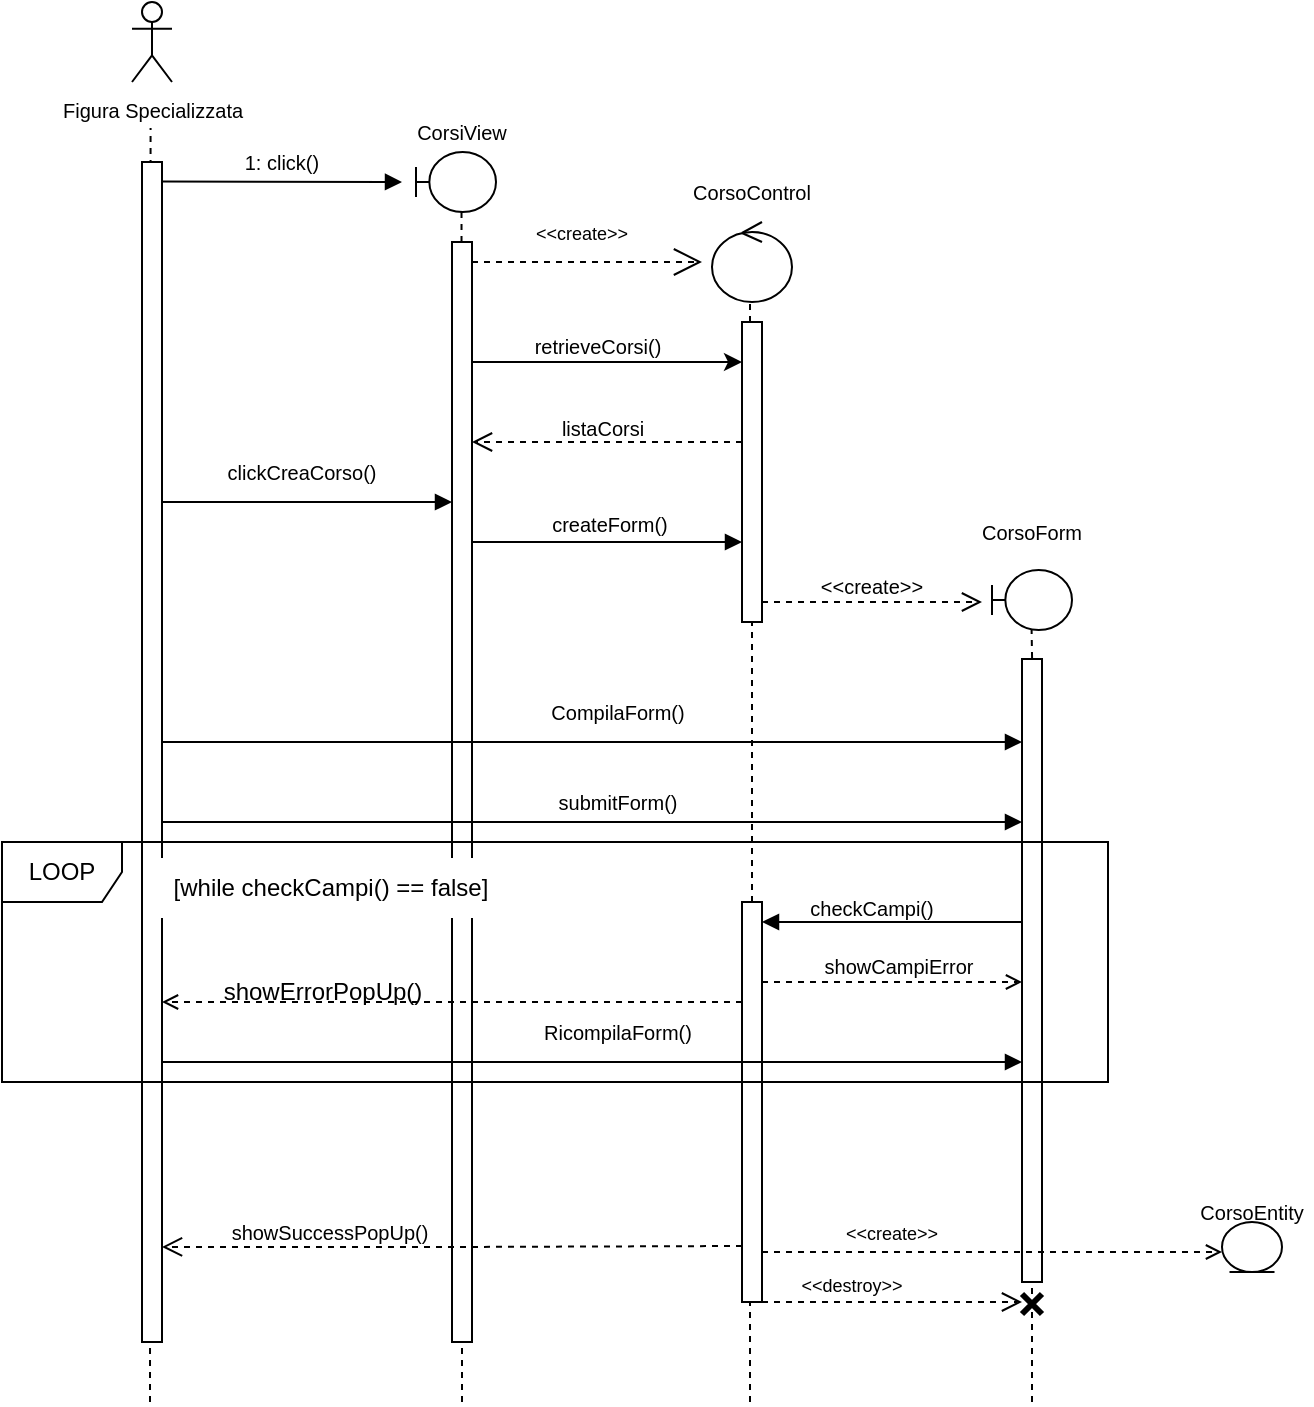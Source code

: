 <mxfile version="26.0.5" pages="2">
  <diagram name="Page-1" id="2YBvvXClWsGukQMizWep">
    <mxGraphModel grid="1" page="1" gridSize="10" guides="1" tooltips="1" connect="1" arrows="1" fold="1" pageScale="1" pageWidth="850" pageHeight="1100" math="0" shadow="0">
      <root>
        <mxCell id="0" />
        <mxCell id="1" parent="0" />
        <mxCell id="IaFqn547A3j9EhUmcXHH-1" value="&lt;font style=&quot;font-size: 10px;&quot;&gt;Figura &lt;font style=&quot;&quot;&gt;Specializzata&lt;/font&gt;&lt;/font&gt;" style="shape=umlActor;verticalLabelPosition=bottom;verticalAlign=top;html=1;outlineConnect=0;" vertex="1" parent="1">
          <mxGeometry x="115" y="90" width="20" height="40" as="geometry" />
        </mxCell>
        <mxCell id="IaFqn547A3j9EhUmcXHH-3" value="" style="endArrow=block;html=1;rounded=0;endFill=1;" edge="1" parent="1">
          <mxGeometry width="50" height="50" relative="1" as="geometry">
            <mxPoint x="130" y="179.76" as="sourcePoint" />
            <mxPoint x="250" y="180" as="targetPoint" />
          </mxGeometry>
        </mxCell>
        <mxCell id="IaFqn547A3j9EhUmcXHH-6" value="" style="shape=umlBoundary;whiteSpace=wrap;html=1;" vertex="1" parent="1">
          <mxGeometry x="257" y="165" width="40" height="30" as="geometry" />
        </mxCell>
        <mxCell id="IaFqn547A3j9EhUmcXHH-7" value="&lt;font style=&quot;font-size: 10px;&quot;&gt;CorsiView&lt;/font&gt;" style="text;html=1;align=center;verticalAlign=middle;whiteSpace=wrap;rounded=0;" vertex="1" parent="1">
          <mxGeometry x="250" y="140" width="60" height="30" as="geometry" />
        </mxCell>
        <mxCell id="IaFqn547A3j9EhUmcXHH-12" value="" style="ellipse;shape=umlControl;whiteSpace=wrap;html=1;" vertex="1" parent="1">
          <mxGeometry x="405" y="200" width="40" height="40" as="geometry" />
        </mxCell>
        <mxCell id="IaFqn547A3j9EhUmcXHH-14" value="&lt;font style=&quot;font-size: 9px;&quot;&gt;&amp;lt;&amp;lt;create&amp;gt;&amp;gt;&lt;/font&gt;" style="text;html=1;align=center;verticalAlign=middle;whiteSpace=wrap;rounded=0;" vertex="1" parent="1">
          <mxGeometry x="310" y="200" width="60" height="10" as="geometry" />
        </mxCell>
        <mxCell id="IaFqn547A3j9EhUmcXHH-15" value="&lt;font size=&quot;1&quot;&gt;CorsoControl&lt;/font&gt;" style="text;html=1;align=center;verticalAlign=middle;whiteSpace=wrap;rounded=0;" vertex="1" parent="1">
          <mxGeometry x="395" y="170" width="60" height="30" as="geometry" />
        </mxCell>
        <mxCell id="IaFqn547A3j9EhUmcXHH-37" value="" style="endArrow=none;dashed=1;html=1;rounded=0;" edge="1" parent="1" source="IaFqn547A3j9EhUmcXHH-38">
          <mxGeometry width="50" height="50" relative="1" as="geometry">
            <mxPoint x="280" y="470" as="sourcePoint" />
            <mxPoint x="279.76" y="195" as="targetPoint" />
          </mxGeometry>
        </mxCell>
        <mxCell id="IaFqn547A3j9EhUmcXHH-39" value="" style="endArrow=none;dashed=1;html=1;rounded=0;" edge="1" parent="1" target="IaFqn547A3j9EhUmcXHH-38">
          <mxGeometry width="50" height="50" relative="1" as="geometry">
            <mxPoint x="280" y="790" as="sourcePoint" />
            <mxPoint x="279.76" y="195" as="targetPoint" />
          </mxGeometry>
        </mxCell>
        <mxCell id="LgtshZkzq5ozZDB9ixVU-2" style="edgeStyle=orthogonalEdgeStyle;rounded=0;orthogonalLoop=1;jettySize=auto;html=1;curved=0;" edge="1" parent="1" source="IaFqn547A3j9EhUmcXHH-38" target="IaFqn547A3j9EhUmcXHH-44">
          <mxGeometry relative="1" as="geometry">
            <Array as="points">
              <mxPoint x="350" y="270" />
              <mxPoint x="350" y="270" />
            </Array>
          </mxGeometry>
        </mxCell>
        <mxCell id="IaFqn547A3j9EhUmcXHH-38" value="" style="html=1;points=[[0,0,0,0,5],[0,1,0,0,-5],[1,0,0,0,5],[1,1,0,0,-5]];perimeter=orthogonalPerimeter;outlineConnect=0;targetShapes=umlLifeline;portConstraint=eastwest;newEdgeStyle={&quot;curved&quot;:0,&quot;rounded&quot;:0};" vertex="1" parent="1">
          <mxGeometry x="275" y="210" width="10" height="550" as="geometry" />
        </mxCell>
        <mxCell id="IaFqn547A3j9EhUmcXHH-41" style="edgeStyle=orthogonalEdgeStyle;rounded=0;orthogonalLoop=1;jettySize=auto;html=1;curved=0;exitX=1;exitY=0;exitDx=0;exitDy=5;exitPerimeter=0;dashed=1;endArrow=open;endFill=0;endSize=12;" edge="1" parent="1">
          <mxGeometry relative="1" as="geometry">
            <mxPoint x="285" y="220" as="sourcePoint" />
            <mxPoint x="400" y="220" as="targetPoint" />
          </mxGeometry>
        </mxCell>
        <mxCell id="IaFqn547A3j9EhUmcXHH-43" value="" style="endArrow=none;dashed=1;html=1;rounded=0;" edge="1" parent="1" source="IaFqn547A3j9EhUmcXHH-44">
          <mxGeometry width="50" height="50" relative="1" as="geometry">
            <mxPoint x="424" y="420" as="sourcePoint" />
            <mxPoint x="424" y="240" as="targetPoint" />
          </mxGeometry>
        </mxCell>
        <mxCell id="IaFqn547A3j9EhUmcXHH-45" value="" style="endArrow=none;dashed=1;html=1;rounded=0;" edge="1" parent="1" source="v-8T6vOyTWWdsX4XUcOc-33" target="IaFqn547A3j9EhUmcXHH-44">
          <mxGeometry width="50" height="50" relative="1" as="geometry">
            <mxPoint x="424" y="710" as="sourcePoint" />
            <mxPoint x="424" y="240" as="targetPoint" />
          </mxGeometry>
        </mxCell>
        <mxCell id="v-8T6vOyTWWdsX4XUcOc-1" value="&lt;font size=&quot;1&quot;&gt;1: click()&lt;/font&gt;" style="text;html=1;align=center;verticalAlign=middle;whiteSpace=wrap;rounded=0;" vertex="1" parent="1">
          <mxGeometry x="160" y="165" width="60" height="10" as="geometry" />
        </mxCell>
        <mxCell id="v-8T6vOyTWWdsX4XUcOc-12" value="" style="endArrow=block;html=1;rounded=0;endFill=1;" edge="1" parent="1">
          <mxGeometry width="50" height="50" relative="1" as="geometry">
            <mxPoint x="130.0" y="340" as="sourcePoint" />
            <mxPoint x="275" y="340" as="targetPoint" />
            <Array as="points">
              <mxPoint x="160" y="340" />
            </Array>
          </mxGeometry>
        </mxCell>
        <mxCell id="v-8T6vOyTWWdsX4XUcOc-13" value="&lt;font size=&quot;1&quot;&gt;clickCreaCorso()&lt;/font&gt;" style="text;html=1;align=center;verticalAlign=middle;whiteSpace=wrap;rounded=0;" vertex="1" parent="1">
          <mxGeometry x="170" y="320" width="60" height="10" as="geometry" />
        </mxCell>
        <mxCell id="v-8T6vOyTWWdsX4XUcOc-16" value="&lt;font size=&quot;1&quot;&gt;CorsoForm&lt;/font&gt;" style="text;html=1;align=center;verticalAlign=middle;whiteSpace=wrap;rounded=0;" vertex="1" parent="1">
          <mxGeometry x="535" y="340" width="60" height="30" as="geometry" />
        </mxCell>
        <mxCell id="v-8T6vOyTWWdsX4XUcOc-19" value="" style="endArrow=none;dashed=1;html=1;rounded=0;" edge="1" parent="1">
          <mxGeometry width="50" height="50" relative="1" as="geometry">
            <mxPoint x="565.14" y="424" as="sourcePoint" />
            <mxPoint x="564.8" y="404" as="targetPoint" />
          </mxGeometry>
        </mxCell>
        <mxCell id="v-8T6vOyTWWdsX4XUcOc-21" value="&lt;font style=&quot;font-size: 10px;&quot;&gt;&amp;lt;&amp;lt;create&amp;gt;&amp;gt;&lt;/font&gt;" style="text;html=1;align=center;verticalAlign=middle;whiteSpace=wrap;rounded=0;" vertex="1" parent="1">
          <mxGeometry x="455" y="377" width="60" height="10" as="geometry" />
        </mxCell>
        <mxCell id="v-8T6vOyTWWdsX4XUcOc-23" value="" style="html=1;points=[[0,0,0,0,5],[0,1,0,0,-5],[1,0,0,0,5],[1,1,0,0,-5]];perimeter=orthogonalPerimeter;outlineConnect=0;targetShapes=umlLifeline;portConstraint=eastwest;newEdgeStyle={&quot;curved&quot;:0,&quot;rounded&quot;:0};" vertex="1" parent="1">
          <mxGeometry x="560" y="418.5" width="10" height="311.5" as="geometry" />
        </mxCell>
        <mxCell id="v-8T6vOyTWWdsX4XUcOc-25" value="" style="endArrow=block;html=1;rounded=0;endFill=1;" edge="1" parent="1" target="v-8T6vOyTWWdsX4XUcOc-23">
          <mxGeometry width="50" height="50" relative="1" as="geometry">
            <mxPoint x="130" y="460" as="sourcePoint" />
            <mxPoint x="550" y="460" as="targetPoint" />
          </mxGeometry>
        </mxCell>
        <mxCell id="v-8T6vOyTWWdsX4XUcOc-26" value="&lt;font size=&quot;1&quot;&gt;CompilaForm()&lt;/font&gt;" style="text;html=1;align=center;verticalAlign=middle;whiteSpace=wrap;rounded=0;" vertex="1" parent="1">
          <mxGeometry x="328" y="440" width="60" height="10" as="geometry" />
        </mxCell>
        <mxCell id="v-8T6vOyTWWdsX4XUcOc-30" value="" style="endArrow=block;html=1;rounded=0;endFill=1;" edge="1" parent="1" target="v-8T6vOyTWWdsX4XUcOc-23">
          <mxGeometry width="50" height="50" relative="1" as="geometry">
            <mxPoint x="130" y="500" as="sourcePoint" />
            <mxPoint x="550" y="500" as="targetPoint" />
          </mxGeometry>
        </mxCell>
        <mxCell id="v-8T6vOyTWWdsX4XUcOc-31" value="&lt;font size=&quot;1&quot;&gt;submitForm()&lt;/font&gt;" style="text;html=1;align=center;verticalAlign=middle;whiteSpace=wrap;rounded=0;" vertex="1" parent="1">
          <mxGeometry x="328" y="485" width="60" height="10" as="geometry" />
        </mxCell>
        <mxCell id="v-8T6vOyTWWdsX4XUcOc-32" value="" style="endArrow=block;html=1;rounded=0;endFill=1;" edge="1" parent="1" source="v-8T6vOyTWWdsX4XUcOc-23">
          <mxGeometry width="50" height="50" relative="1" as="geometry">
            <mxPoint x="550" y="550" as="sourcePoint" />
            <mxPoint x="430" y="550" as="targetPoint" />
          </mxGeometry>
        </mxCell>
        <mxCell id="v-8T6vOyTWWdsX4XUcOc-34" value="" style="endArrow=none;dashed=1;html=1;rounded=0;" edge="1" parent="1" target="v-8T6vOyTWWdsX4XUcOc-33">
          <mxGeometry width="50" height="50" relative="1" as="geometry">
            <mxPoint x="425" y="620" as="sourcePoint" />
            <mxPoint x="424" y="300" as="targetPoint" />
          </mxGeometry>
        </mxCell>
        <mxCell id="9JXQhrM9Y8ArttA6jLX9-3" style="edgeStyle=orthogonalEdgeStyle;rounded=0;orthogonalLoop=1;jettySize=auto;html=1;curved=0;strokeColor=default;dashed=1;endArrow=open;endFill=0;" edge="1" parent="1" source="v-8T6vOyTWWdsX4XUcOc-33" target="IaFqn547A3j9EhUmcXHH-2">
          <mxGeometry relative="1" as="geometry">
            <Array as="points">
              <mxPoint x="310" y="590" />
              <mxPoint x="310" y="590" />
            </Array>
          </mxGeometry>
        </mxCell>
        <mxCell id="KtLkeDIjuMi81Q8tUGdH-1" style="edgeStyle=orthogonalEdgeStyle;rounded=0;orthogonalLoop=1;jettySize=auto;html=1;curved=0;dashed=1;endArrow=open;endFill=0;" edge="1" parent="1" source="v-8T6vOyTWWdsX4XUcOc-33" target="v-8T6vOyTWWdsX4XUcOc-23">
          <mxGeometry relative="1" as="geometry">
            <Array as="points">
              <mxPoint x="510" y="580" />
              <mxPoint x="510" y="580" />
            </Array>
          </mxGeometry>
        </mxCell>
        <mxCell id="v-8T6vOyTWWdsX4XUcOc-33" value="" style="html=1;points=[[0,0,0,0,5],[0,1,0,0,-5],[1,0,0,0,5],[1,1,0,0,-5]];perimeter=orthogonalPerimeter;outlineConnect=0;targetShapes=umlLifeline;portConstraint=eastwest;newEdgeStyle={&quot;curved&quot;:0,&quot;rounded&quot;:0};" vertex="1" parent="1">
          <mxGeometry x="420" y="540" width="10" height="200" as="geometry" />
        </mxCell>
        <mxCell id="v-8T6vOyTWWdsX4XUcOc-37" value="&lt;font size=&quot;1&quot;&gt;checkCampi()&lt;/font&gt;" style="text;html=1;align=center;verticalAlign=middle;whiteSpace=wrap;rounded=0;" vertex="1" parent="1">
          <mxGeometry x="455" y="538" width="60" height="10" as="geometry" />
        </mxCell>
        <mxCell id="v-8T6vOyTWWdsX4XUcOc-40" value="&lt;font size=&quot;1&quot;&gt;CorsoEntity&lt;/font&gt;" style="text;html=1;align=center;verticalAlign=middle;whiteSpace=wrap;rounded=0;" vertex="1" parent="1">
          <mxGeometry x="645" y="680" width="60" height="30" as="geometry" />
        </mxCell>
        <mxCell id="v-8T6vOyTWWdsX4XUcOc-47" value="" style="endArrow=none;dashed=1;html=1;rounded=0;" edge="1" parent="1" target="v-8T6vOyTWWdsX4XUcOc-33">
          <mxGeometry width="50" height="50" relative="1" as="geometry">
            <mxPoint x="424" y="790" as="sourcePoint" />
            <mxPoint x="424" y="760" as="targetPoint" />
          </mxGeometry>
        </mxCell>
        <mxCell id="QdomZ0noEI8HF3oNxSkD-3" style="edgeStyle=orthogonalEdgeStyle;rounded=0;orthogonalLoop=1;jettySize=auto;html=1;curved=0;dashed=1;endArrow=open;endFill=0;" edge="1" parent="1">
          <mxGeometry relative="1" as="geometry">
            <mxPoint x="660" y="715" as="targetPoint" />
            <Array as="points">
              <mxPoint x="652" y="715" />
            </Array>
            <mxPoint x="430" y="715" as="sourcePoint" />
          </mxGeometry>
        </mxCell>
        <mxCell id="v-8T6vOyTWWdsX4XUcOc-51" style="edgeStyle=orthogonalEdgeStyle;rounded=0;orthogonalLoop=1;jettySize=auto;html=1;curved=0;dashed=1;exitX=0;exitY=0.286;exitDx=0;exitDy=0;exitPerimeter=0;endArrow=open;endFill=0;endSize=8;" edge="1" parent="1">
          <mxGeometry relative="1" as="geometry">
            <mxPoint x="420" y="712" as="sourcePoint" />
            <mxPoint x="130" y="712.46" as="targetPoint" />
          </mxGeometry>
        </mxCell>
        <mxCell id="v-8T6vOyTWWdsX4XUcOc-52" value="&lt;font size=&quot;1&quot;&gt;showSuccessPopUp()&lt;/font&gt;" style="text;html=1;align=center;verticalAlign=middle;whiteSpace=wrap;rounded=0;" vertex="1" parent="1">
          <mxGeometry x="183.5" y="700" width="60" height="10" as="geometry" />
        </mxCell>
        <mxCell id="v-8T6vOyTWWdsX4XUcOc-54" style="edgeStyle=orthogonalEdgeStyle;rounded=0;orthogonalLoop=1;jettySize=auto;html=1;curved=0;dashed=1;endArrow=open;endFill=0;endSize=8;" edge="1" parent="1">
          <mxGeometry relative="1" as="geometry">
            <mxPoint x="430" y="740" as="sourcePoint" />
            <mxPoint x="560" y="740" as="targetPoint" />
          </mxGeometry>
        </mxCell>
        <mxCell id="v-8T6vOyTWWdsX4XUcOc-55" value="" style="shape=umlDestroy;whiteSpace=wrap;html=1;strokeWidth=3;targetShapes=umlLifeline;" vertex="1" parent="1">
          <mxGeometry x="560" y="736" width="10" height="10" as="geometry" />
        </mxCell>
        <mxCell id="v-8T6vOyTWWdsX4XUcOc-59" value="" style="endArrow=none;dashed=1;html=1;rounded=0;" edge="1" parent="1">
          <mxGeometry width="50" height="50" relative="1" as="geometry">
            <mxPoint x="124" y="790" as="sourcePoint" />
            <mxPoint x="124.29" y="153" as="targetPoint" />
          </mxGeometry>
        </mxCell>
        <mxCell id="IaFqn547A3j9EhUmcXHH-2" value="" style="html=1;points=[[0,0,0,0,5],[0,1,0,0,-5],[1,0,0,0,5],[1,1,0,0,-5]];perimeter=orthogonalPerimeter;outlineConnect=0;targetShapes=umlLifeline;portConstraint=eastwest;newEdgeStyle={&quot;curved&quot;:0,&quot;rounded&quot;:0};" vertex="1" parent="1">
          <mxGeometry x="120" y="170" width="10" height="590" as="geometry" />
        </mxCell>
        <mxCell id="IaFqn547A3j9EhUmcXHH-44" value="" style="html=1;points=[[0,0,0,0,5],[0,1,0,0,-5],[1,0,0,0,5],[1,1,0,0,-5]];perimeter=orthogonalPerimeter;outlineConnect=0;targetShapes=umlLifeline;portConstraint=eastwest;newEdgeStyle={&quot;curved&quot;:0,&quot;rounded&quot;:0};" vertex="1" parent="1">
          <mxGeometry x="420" y="250" width="10" height="150" as="geometry" />
        </mxCell>
        <mxCell id="cklrItAJLs3b4M89uovX-2" value="" style="shape=umlBoundary;whiteSpace=wrap;html=1;" vertex="1" parent="1">
          <mxGeometry x="545" y="374" width="40" height="30" as="geometry" />
        </mxCell>
        <mxCell id="cklrItAJLs3b4M89uovX-3" value="" style="endArrow=none;dashed=1;html=1;rounded=0;entryX=0.5;entryY=1;entryDx=0;entryDy=0;entryPerimeter=0;" edge="1" parent="1" target="v-8T6vOyTWWdsX4XUcOc-23">
          <mxGeometry width="50" height="50" relative="1" as="geometry">
            <mxPoint x="565" y="790" as="sourcePoint" />
            <mxPoint x="565" y="740" as="targetPoint" />
          </mxGeometry>
        </mxCell>
        <mxCell id="yNSOMchvnrt-KmPMSGIi-3" value="" style="endArrow=open;html=1;rounded=0;endFill=0;endSize=8;dashed=1;" edge="1" parent="1">
          <mxGeometry width="50" height="50" relative="1" as="geometry">
            <mxPoint x="420" y="310" as="sourcePoint" />
            <mxPoint x="285" y="310" as="targetPoint" />
          </mxGeometry>
        </mxCell>
        <mxCell id="cklrItAJLs3b4M89uovX-5" value="&lt;font size=&quot;1&quot;&gt;retrieveCorsi()&lt;/font&gt;" style="text;html=1;align=center;verticalAlign=middle;whiteSpace=wrap;rounded=0;" vertex="1" parent="1">
          <mxGeometry x="318" y="257" width="60" height="10" as="geometry" />
        </mxCell>
        <mxCell id="cklrItAJLs3b4M89uovX-6" style="edgeStyle=orthogonalEdgeStyle;rounded=0;orthogonalLoop=1;jettySize=auto;html=1;curved=0;endArrow=block;endFill=1;" edge="1" parent="1">
          <mxGeometry relative="1" as="geometry">
            <mxPoint x="285.5" y="360" as="sourcePoint" />
            <mxPoint x="420" y="360" as="targetPoint" />
          </mxGeometry>
        </mxCell>
        <mxCell id="cklrItAJLs3b4M89uovX-7" value="&lt;font size=&quot;1&quot;&gt;createForm()&lt;/font&gt;" style="text;html=1;align=center;verticalAlign=middle;whiteSpace=wrap;rounded=0;" vertex="1" parent="1">
          <mxGeometry x="324" y="346" width="60" height="10" as="geometry" />
        </mxCell>
        <mxCell id="yNSOMchvnrt-KmPMSGIi-4" value="&lt;font style=&quot;font-size: 9px;&quot;&gt;&amp;lt;&amp;lt;destroy&amp;gt;&amp;gt;&lt;/font&gt;" style="text;html=1;align=center;verticalAlign=middle;whiteSpace=wrap;rounded=0;" vertex="1" parent="1">
          <mxGeometry x="445" y="726" width="60" height="10" as="geometry" />
        </mxCell>
        <mxCell id="cklrItAJLs3b4M89uovX-8" style="edgeStyle=orthogonalEdgeStyle;rounded=0;orthogonalLoop=1;jettySize=auto;html=1;curved=0;exitX=1;exitY=0;exitDx=0;exitDy=5;exitPerimeter=0;dashed=1;strokeWidth=1;endArrow=open;endFill=0;endSize=8;" edge="1" parent="1">
          <mxGeometry relative="1" as="geometry">
            <mxPoint x="430" y="390" as="sourcePoint" />
            <mxPoint x="540" y="390" as="targetPoint" />
          </mxGeometry>
        </mxCell>
        <mxCell id="QdomZ0noEI8HF3oNxSkD-1" value="" style="ellipse;shape=umlEntity;whiteSpace=wrap;html=1;" vertex="1" parent="1">
          <mxGeometry x="660" y="700" width="30" height="25" as="geometry" />
        </mxCell>
        <mxCell id="9JXQhrM9Y8ArttA6jLX9-1" value="LOOP" style="shape=umlFrame;whiteSpace=wrap;html=1;pointerEvents=0;" vertex="1" parent="1">
          <mxGeometry x="50" y="510" width="553" height="120" as="geometry" />
        </mxCell>
        <mxCell id="QdomZ0noEI8HF3oNxSkD-4" value="&lt;font style=&quot;font-size: 9px;&quot;&gt;&amp;lt;&amp;lt;create&amp;gt;&amp;gt;&lt;/font&gt;" style="text;html=1;align=center;verticalAlign=middle;whiteSpace=wrap;rounded=0;" vertex="1" parent="1">
          <mxGeometry x="465" y="700" width="60" height="10" as="geometry" />
        </mxCell>
        <mxCell id="9JXQhrM9Y8ArttA6jLX9-4" value="showErrorPopUp()" style="text;html=1;align=center;verticalAlign=middle;resizable=0;points=[];autosize=1;strokeColor=none;fillColor=none;" vertex="1" parent="1">
          <mxGeometry x="150" y="570" width="120" height="30" as="geometry" />
        </mxCell>
        <mxCell id="LgtshZkzq5ozZDB9ixVU-3" value="&lt;font style=&quot;font-size: 10px;&quot;&gt;listaCorsi&lt;/font&gt;" style="text;html=1;align=center;verticalAlign=middle;resizable=0;points=[];autosize=1;strokeColor=none;fillColor=none;" vertex="1" parent="1">
          <mxGeometry x="320" y="288" width="60" height="30" as="geometry" />
        </mxCell>
        <mxCell id="5oVUZ4Mg9ZdJRBX64-Ut-1" value="[while checkCampi() == false]" style="text;html=1;align=center;verticalAlign=middle;resizable=0;points=[];autosize=1;strokeColor=none;fillColor=default;" vertex="1" parent="1">
          <mxGeometry x="123.5" y="518" width="180" height="30" as="geometry" />
        </mxCell>
        <mxCell id="KtLkeDIjuMi81Q8tUGdH-2" value="&lt;font style=&quot;font-size: 10px;&quot;&gt;showCampiError&lt;/font&gt;" style="text;html=1;align=center;verticalAlign=middle;resizable=0;points=[];autosize=1;strokeColor=none;fillColor=none;" vertex="1" parent="1">
          <mxGeometry x="448" y="557" width="100" height="30" as="geometry" />
        </mxCell>
        <mxCell id="oyw2ejWIpqSDT_6GceCN-1" value="" style="endArrow=block;html=1;rounded=0;endFill=1;" edge="1" parent="1">
          <mxGeometry width="50" height="50" relative="1" as="geometry">
            <mxPoint x="130" y="620" as="sourcePoint" />
            <mxPoint x="560" y="620" as="targetPoint" />
          </mxGeometry>
        </mxCell>
        <mxCell id="oyw2ejWIpqSDT_6GceCN-2" value="&lt;font size=&quot;1&quot;&gt;RicompilaForm()&lt;/font&gt;" style="text;html=1;align=center;verticalAlign=middle;whiteSpace=wrap;rounded=0;" vertex="1" parent="1">
          <mxGeometry x="328" y="600" width="60" height="10" as="geometry" />
        </mxCell>
      </root>
    </mxGraphModel>
  </diagram>
  <diagram id="FUeTz__Efr6st8Hw2ZvU" name="Pagina-2">
    <mxGraphModel grid="1" page="1" gridSize="10" guides="1" tooltips="1" connect="1" arrows="1" fold="1" pageScale="1" pageWidth="827" pageHeight="1169" math="0" shadow="0">
      <root>
        <mxCell id="0" />
        <mxCell id="1" parent="0" />
        <mxCell id="VfTdWa_9n3QZBP-DIvXO-3" value="&lt;font style=&quot;font-size: 20px;&quot;&gt;Control&lt;/font&gt;" style="ellipse;shape=umlControl;whiteSpace=wrap;html=1;" vertex="1" parent="1">
          <mxGeometry x="400" y="250" width="84" height="90" as="geometry" />
        </mxCell>
      </root>
    </mxGraphModel>
  </diagram>
</mxfile>
